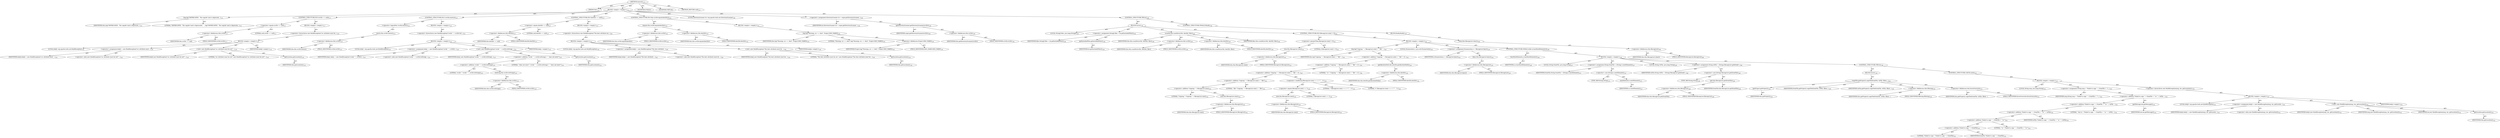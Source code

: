 digraph "execute" {  
"111669149701" [label = <(METHOD,execute)<SUB>114</SUB>> ]
"115964116993" [label = <(PARAM,this)<SUB>114</SUB>> ]
"25769803781" [label = <(BLOCK,&lt;empty&gt;,&lt;empty&gt;)<SUB>114</SUB>> ]
"30064771082" [label = <(log,log(&quot;DEPRECATED - The copydir task is deprecate...)<SUB>115</SUB>> ]
"68719476737" [label = <(IDENTIFIER,this,log(&quot;DEPRECATED - The copydir task is deprecate...)<SUB>115</SUB>> ]
"90194313216" [label = <(LITERAL,&quot;DEPRECATED - The copydir task is deprecated.  ...,log(&quot;DEPRECATED - The copydir task is deprecate...)<SUB>115</SUB>> ]
"47244640256" [label = <(CONTROL_STRUCTURE,IF,if (srcDir == null))<SUB>117</SUB>> ]
"30064771083" [label = <(&lt;operator&gt;.equals,srcDir == null)<SUB>117</SUB>> ]
"30064771084" [label = <(&lt;operator&gt;.fieldAccess,this.srcDir)<SUB>117</SUB>> ]
"68719476755" [label = <(IDENTIFIER,this,srcDir == null)> ]
"55834574853" [label = <(FIELD_IDENTIFIER,srcDir,srcDir)<SUB>117</SUB>> ]
"90194313217" [label = <(LITERAL,null,srcDir == null)<SUB>117</SUB>> ]
"25769803782" [label = <(BLOCK,&lt;empty&gt;,&lt;empty&gt;)<SUB>117</SUB>> ]
"30064771085" [label = <(&lt;operator&gt;.throw,throw new BuildException(&quot;src attribute must be...)<SUB>118</SUB>> ]
"25769803783" [label = <(BLOCK,&lt;empty&gt;,&lt;empty&gt;)<SUB>118</SUB>> ]
"94489280512" [label = <(LOCAL,$obj0: org.apache.tools.ant.BuildException)<SUB>118</SUB>> ]
"30064771086" [label = <(&lt;operator&gt;.assignment,$obj0 = new BuildException(&quot;src attribute must ...)<SUB>118</SUB>> ]
"68719476756" [label = <(IDENTIFIER,$obj0,$obj0 = new BuildException(&quot;src attribute must ...)<SUB>118</SUB>> ]
"30064771087" [label = <(&lt;operator&gt;.alloc,new BuildException(&quot;src attribute must be set!&quot;...)<SUB>118</SUB>> ]
"30064771088" [label = <(&lt;init&gt;,new BuildException(&quot;src attribute must be set!&quot;...)<SUB>118</SUB>> ]
"68719476757" [label = <(IDENTIFIER,$obj0,new BuildException(&quot;src attribute must be set!&quot;...)<SUB>118</SUB>> ]
"90194313218" [label = <(LITERAL,&quot;src attribute must be set!&quot;,new BuildException(&quot;src attribute must be set!&quot;...)<SUB>118</SUB>> ]
"30064771089" [label = <(getLocation,getLocation())<SUB>119</SUB>> ]
"68719476738" [label = <(IDENTIFIER,this,getLocation())<SUB>119</SUB>> ]
"68719476758" [label = <(IDENTIFIER,$obj0,&lt;empty&gt;)<SUB>118</SUB>> ]
"47244640257" [label = <(CONTROL_STRUCTURE,IF,if (!srcDir.exists()))<SUB>122</SUB>> ]
"30064771090" [label = <(&lt;operator&gt;.logicalNot,!srcDir.exists())<SUB>122</SUB>> ]
"30064771091" [label = <(exists,this.srcDir.exists())<SUB>122</SUB>> ]
"30064771092" [label = <(&lt;operator&gt;.fieldAccess,this.srcDir)<SUB>122</SUB>> ]
"68719476759" [label = <(IDENTIFIER,this,this.srcDir.exists())> ]
"55834574854" [label = <(FIELD_IDENTIFIER,srcDir,srcDir)<SUB>122</SUB>> ]
"25769803784" [label = <(BLOCK,&lt;empty&gt;,&lt;empty&gt;)<SUB>122</SUB>> ]
"30064771093" [label = <(&lt;operator&gt;.throw,throw new BuildException(&quot;srcdir &quot; + srcDir.toS...)<SUB>123</SUB>> ]
"25769803785" [label = <(BLOCK,&lt;empty&gt;,&lt;empty&gt;)<SUB>123</SUB>> ]
"94489280513" [label = <(LOCAL,$obj1: org.apache.tools.ant.BuildException)<SUB>123</SUB>> ]
"30064771094" [label = <(&lt;operator&gt;.assignment,$obj1 = new BuildException(&quot;srcdir &quot; + srcDir.t...)<SUB>123</SUB>> ]
"68719476760" [label = <(IDENTIFIER,$obj1,$obj1 = new BuildException(&quot;srcdir &quot; + srcDir.t...)<SUB>123</SUB>> ]
"30064771095" [label = <(&lt;operator&gt;.alloc,new BuildException(&quot;srcdir &quot; + srcDir.toString(...)<SUB>123</SUB>> ]
"30064771096" [label = <(&lt;init&gt;,new BuildException(&quot;srcdir &quot; + srcDir.toString(...)<SUB>123</SUB>> ]
"68719476761" [label = <(IDENTIFIER,$obj1,new BuildException(&quot;srcdir &quot; + srcDir.toString(...)<SUB>123</SUB>> ]
"30064771097" [label = <(&lt;operator&gt;.addition,&quot;srcdir &quot; + srcDir.toString() + &quot; does not exist!&quot;)<SUB>123</SUB>> ]
"30064771098" [label = <(&lt;operator&gt;.addition,&quot;srcdir &quot; + srcDir.toString())<SUB>123</SUB>> ]
"90194313219" [label = <(LITERAL,&quot;srcdir &quot;,&quot;srcdir &quot; + srcDir.toString())<SUB>123</SUB>> ]
"30064771099" [label = <(toString,this.srcDir.toString())<SUB>123</SUB>> ]
"30064771100" [label = <(&lt;operator&gt;.fieldAccess,this.srcDir)<SUB>123</SUB>> ]
"68719476762" [label = <(IDENTIFIER,this,this.srcDir.toString())> ]
"55834574855" [label = <(FIELD_IDENTIFIER,srcDir,srcDir)<SUB>123</SUB>> ]
"90194313220" [label = <(LITERAL,&quot; does not exist!&quot;,&quot;srcdir &quot; + srcDir.toString() + &quot; does not exist!&quot;)<SUB>124</SUB>> ]
"30064771101" [label = <(getLocation,getLocation())<SUB>124</SUB>> ]
"68719476739" [label = <(IDENTIFIER,this,getLocation())<SUB>124</SUB>> ]
"68719476763" [label = <(IDENTIFIER,$obj1,&lt;empty&gt;)<SUB>123</SUB>> ]
"47244640258" [label = <(CONTROL_STRUCTURE,IF,if (destDir == null))<SUB>127</SUB>> ]
"30064771102" [label = <(&lt;operator&gt;.equals,destDir == null)<SUB>127</SUB>> ]
"30064771103" [label = <(&lt;operator&gt;.fieldAccess,this.destDir)<SUB>127</SUB>> ]
"68719476764" [label = <(IDENTIFIER,this,destDir == null)> ]
"55834574856" [label = <(FIELD_IDENTIFIER,destDir,destDir)<SUB>127</SUB>> ]
"90194313221" [label = <(LITERAL,null,destDir == null)<SUB>127</SUB>> ]
"25769803786" [label = <(BLOCK,&lt;empty&gt;,&lt;empty&gt;)<SUB>127</SUB>> ]
"30064771104" [label = <(&lt;operator&gt;.throw,throw new BuildException(&quot;The dest attribute mu...)<SUB>128</SUB>> ]
"25769803787" [label = <(BLOCK,&lt;empty&gt;,&lt;empty&gt;)<SUB>128</SUB>> ]
"94489280514" [label = <(LOCAL,$obj2: org.apache.tools.ant.BuildException)<SUB>128</SUB>> ]
"30064771105" [label = <(&lt;operator&gt;.assignment,$obj2 = new BuildException(&quot;The dest attribute ...)<SUB>128</SUB>> ]
"68719476765" [label = <(IDENTIFIER,$obj2,$obj2 = new BuildException(&quot;The dest attribute ...)<SUB>128</SUB>> ]
"30064771106" [label = <(&lt;operator&gt;.alloc,new BuildException(&quot;The dest attribute must be ...)<SUB>128</SUB>> ]
"30064771107" [label = <(&lt;init&gt;,new BuildException(&quot;The dest attribute must be ...)<SUB>128</SUB>> ]
"68719476766" [label = <(IDENTIFIER,$obj2,new BuildException(&quot;The dest attribute must be ...)<SUB>128</SUB>> ]
"90194313222" [label = <(LITERAL,&quot;The dest attribute must be set.&quot;,new BuildException(&quot;The dest attribute must be ...)<SUB>128</SUB>> ]
"30064771108" [label = <(getLocation,getLocation())<SUB>129</SUB>> ]
"68719476740" [label = <(IDENTIFIER,this,getLocation())<SUB>129</SUB>> ]
"68719476767" [label = <(IDENTIFIER,$obj2,&lt;empty&gt;)<SUB>128</SUB>> ]
"47244640259" [label = <(CONTROL_STRUCTURE,IF,if (this.srcDir.equals(destDir)))<SUB>132</SUB>> ]
"30064771109" [label = <(equals,this.srcDir.equals(destDir))<SUB>132</SUB>> ]
"30064771110" [label = <(&lt;operator&gt;.fieldAccess,this.srcDir)<SUB>132</SUB>> ]
"68719476768" [label = <(IDENTIFIER,this,this.srcDir.equals(destDir))> ]
"55834574857" [label = <(FIELD_IDENTIFIER,srcDir,srcDir)<SUB>132</SUB>> ]
"30064771111" [label = <(&lt;operator&gt;.fieldAccess,this.destDir)<SUB>132</SUB>> ]
"68719476769" [label = <(IDENTIFIER,this,this.srcDir.equals(destDir))> ]
"55834574858" [label = <(FIELD_IDENTIFIER,destDir,destDir)<SUB>132</SUB>> ]
"25769803788" [label = <(BLOCK,&lt;empty&gt;,&lt;empty&gt;)<SUB>132</SUB>> ]
"30064771112" [label = <(log,log(&quot;Warning: src == dest&quot;, Project.MSG_WARN))<SUB>133</SUB>> ]
"68719476741" [label = <(IDENTIFIER,this,log(&quot;Warning: src == dest&quot;, Project.MSG_WARN))<SUB>133</SUB>> ]
"90194313223" [label = <(LITERAL,&quot;Warning: src == dest&quot;,log(&quot;Warning: src == dest&quot;, Project.MSG_WARN))<SUB>133</SUB>> ]
"30064771113" [label = <(&lt;operator&gt;.fieldAccess,Project.MSG_WARN)<SUB>133</SUB>> ]
"68719476770" [label = <(IDENTIFIER,Project,log(&quot;Warning: src == dest&quot;, Project.MSG_WARN))<SUB>133</SUB>> ]
"55834574859" [label = <(FIELD_IDENTIFIER,MSG_WARN,MSG_WARN)<SUB>133</SUB>> ]
"94489280515" [label = <(LOCAL,DirectoryScanner ds: org.apache.tools.ant.DirectoryScanner)<SUB>136</SUB>> ]
"30064771114" [label = <(&lt;operator&gt;.assignment,DirectoryScanner ds = super.getDirectoryScanner...)<SUB>136</SUB>> ]
"68719476771" [label = <(IDENTIFIER,ds,DirectoryScanner ds = super.getDirectoryScanner...)<SUB>136</SUB>> ]
"30064771115" [label = <(getDirectoryScanner,getDirectoryScanner(srcDir))<SUB>136</SUB>> ]
"68719476772" [label = <(IDENTIFIER,super,getDirectoryScanner(srcDir))<SUB>136</SUB>> ]
"30064771116" [label = <(&lt;operator&gt;.fieldAccess,this.srcDir)<SUB>136</SUB>> ]
"68719476773" [label = <(IDENTIFIER,this,getDirectoryScanner(srcDir))> ]
"55834574860" [label = <(FIELD_IDENTIFIER,srcDir,srcDir)<SUB>136</SUB>> ]
"47244640260" [label = <(CONTROL_STRUCTURE,TRY,try)<SUB>138</SUB>> ]
"25769803789" [label = <(BLOCK,try,try)<SUB>138</SUB>> ]
"94489280516" [label = <(LOCAL,String[] files: java.lang.String[])<SUB>139</SUB>> ]
"30064771117" [label = <(&lt;operator&gt;.assignment,String[] files = ds.getIncludedFiles())<SUB>139</SUB>> ]
"68719476774" [label = <(IDENTIFIER,files,String[] files = ds.getIncludedFiles())<SUB>139</SUB>> ]
"30064771118" [label = <(getIncludedFiles,getIncludedFiles())<SUB>139</SUB>> ]
"68719476775" [label = <(IDENTIFIER,ds,getIncludedFiles())<SUB>139</SUB>> ]
"30064771119" [label = <(scanDir,this.scanDir(srcDir, destDir, files))<SUB>140</SUB>> ]
"68719476742" [label = <(IDENTIFIER,this,this.scanDir(srcDir, destDir, files))<SUB>140</SUB>> ]
"30064771120" [label = <(&lt;operator&gt;.fieldAccess,this.srcDir)<SUB>140</SUB>> ]
"68719476776" [label = <(IDENTIFIER,this,this.scanDir(srcDir, destDir, files))> ]
"55834574861" [label = <(FIELD_IDENTIFIER,srcDir,srcDir)<SUB>140</SUB>> ]
"30064771121" [label = <(&lt;operator&gt;.fieldAccess,this.destDir)<SUB>140</SUB>> ]
"68719476777" [label = <(IDENTIFIER,this,this.scanDir(srcDir, destDir, files))> ]
"55834574862" [label = <(FIELD_IDENTIFIER,destDir,destDir)<SUB>140</SUB>> ]
"68719476778" [label = <(IDENTIFIER,files,this.scanDir(srcDir, destDir, files))<SUB>140</SUB>> ]
"47244640261" [label = <(CONTROL_STRUCTURE,IF,if (filecopyList.size() &gt; 0))<SUB>141</SUB>> ]
"30064771122" [label = <(&lt;operator&gt;.greaterThan,filecopyList.size() &gt; 0)<SUB>141</SUB>> ]
"30064771123" [label = <(size,this.filecopyList.size())<SUB>141</SUB>> ]
"30064771124" [label = <(&lt;operator&gt;.fieldAccess,this.filecopyList)<SUB>141</SUB>> ]
"68719476779" [label = <(IDENTIFIER,this,this.filecopyList.size())> ]
"55834574863" [label = <(FIELD_IDENTIFIER,filecopyList,filecopyList)<SUB>141</SUB>> ]
"90194313224" [label = <(LITERAL,0,filecopyList.size() &gt; 0)<SUB>141</SUB>> ]
"25769803790" [label = <(BLOCK,&lt;empty&gt;,&lt;empty&gt;)<SUB>141</SUB>> ]
"30064771125" [label = <(log,log(&quot;Copying &quot; + filecopyList.size() + &quot; file&quot; ...)<SUB>142</SUB>> ]
"68719476743" [label = <(IDENTIFIER,this,log(&quot;Copying &quot; + filecopyList.size() + &quot; file&quot; ...)<SUB>142</SUB>> ]
"30064771126" [label = <(&lt;operator&gt;.addition,&quot;Copying &quot; + filecopyList.size() + &quot; file&quot; + (f...)<SUB>142</SUB>> ]
"30064771127" [label = <(&lt;operator&gt;.addition,&quot;Copying &quot; + filecopyList.size() + &quot; file&quot; + (f...)<SUB>142</SUB>> ]
"30064771128" [label = <(&lt;operator&gt;.addition,&quot;Copying &quot; + filecopyList.size() + &quot; file&quot; + (f...)<SUB>142</SUB>> ]
"30064771129" [label = <(&lt;operator&gt;.addition,&quot;Copying &quot; + filecopyList.size() + &quot; file&quot;)<SUB>142</SUB>> ]
"30064771130" [label = <(&lt;operator&gt;.addition,&quot;Copying &quot; + filecopyList.size())<SUB>142</SUB>> ]
"90194313225" [label = <(LITERAL,&quot;Copying &quot;,&quot;Copying &quot; + filecopyList.size())<SUB>142</SUB>> ]
"30064771131" [label = <(size,this.filecopyList.size())<SUB>142</SUB>> ]
"30064771132" [label = <(&lt;operator&gt;.fieldAccess,this.filecopyList)<SUB>142</SUB>> ]
"68719476780" [label = <(IDENTIFIER,this,this.filecopyList.size())> ]
"55834574864" [label = <(FIELD_IDENTIFIER,filecopyList,filecopyList)<SUB>142</SUB>> ]
"90194313226" [label = <(LITERAL,&quot; file&quot;,&quot;Copying &quot; + filecopyList.size() + &quot; file&quot;)<SUB>142</SUB>> ]
"30064771133" [label = <(&lt;operator&gt;.conditional,filecopyList.size() == 1 ? &quot;&quot; : &quot;s&quot;)<SUB>143</SUB>> ]
"30064771134" [label = <(&lt;operator&gt;.equals,filecopyList.size() == 1)<SUB>143</SUB>> ]
"30064771135" [label = <(size,this.filecopyList.size())<SUB>143</SUB>> ]
"30064771136" [label = <(&lt;operator&gt;.fieldAccess,this.filecopyList)<SUB>143</SUB>> ]
"68719476781" [label = <(IDENTIFIER,this,this.filecopyList.size())> ]
"55834574865" [label = <(FIELD_IDENTIFIER,filecopyList,filecopyList)<SUB>143</SUB>> ]
"90194313227" [label = <(LITERAL,1,filecopyList.size() == 1)<SUB>143</SUB>> ]
"90194313228" [label = <(LITERAL,&quot;&quot;,filecopyList.size() == 1 ? &quot;&quot; : &quot;s&quot;)<SUB>143</SUB>> ]
"90194313229" [label = <(LITERAL,&quot;s&quot;,filecopyList.size() == 1 ? &quot;&quot; : &quot;s&quot;)<SUB>143</SUB>> ]
"90194313230" [label = <(LITERAL,&quot; to &quot;,&quot;Copying &quot; + filecopyList.size() + &quot; file&quot; + (f...)<SUB>144</SUB>> ]
"30064771137" [label = <(getAbsolutePath,this.destDir.getAbsolutePath())<SUB>144</SUB>> ]
"30064771138" [label = <(&lt;operator&gt;.fieldAccess,this.destDir)<SUB>144</SUB>> ]
"68719476782" [label = <(IDENTIFIER,this,this.destDir.getAbsolutePath())> ]
"55834574866" [label = <(FIELD_IDENTIFIER,destDir,destDir)<SUB>144</SUB>> ]
"94489280517" [label = <(LOCAL,Enumeration e: java.util.Enumeration)<SUB>145</SUB>> ]
"30064771139" [label = <(&lt;operator&gt;.assignment,Enumeration e = filecopyList.keys())<SUB>145</SUB>> ]
"68719476783" [label = <(IDENTIFIER,e,Enumeration e = filecopyList.keys())<SUB>145</SUB>> ]
"30064771140" [label = <(keys,this.filecopyList.keys())<SUB>145</SUB>> ]
"30064771141" [label = <(&lt;operator&gt;.fieldAccess,this.filecopyList)<SUB>145</SUB>> ]
"68719476784" [label = <(IDENTIFIER,this,this.filecopyList.keys())> ]
"55834574867" [label = <(FIELD_IDENTIFIER,filecopyList,filecopyList)<SUB>145</SUB>> ]
"47244640262" [label = <(CONTROL_STRUCTURE,WHILE,while (e.hasMoreElements()))<SUB>146</SUB>> ]
"30064771142" [label = <(hasMoreElements,e.hasMoreElements())<SUB>146</SUB>> ]
"68719476785" [label = <(IDENTIFIER,e,e.hasMoreElements())<SUB>146</SUB>> ]
"25769803791" [label = <(BLOCK,&lt;empty&gt;,&lt;empty&gt;)<SUB>146</SUB>> ]
"94489280518" [label = <(LOCAL,String fromFile: java.lang.String)<SUB>147</SUB>> ]
"30064771143" [label = <(&lt;operator&gt;.assignment,String fromFile = (String) e.nextElement())<SUB>147</SUB>> ]
"68719476786" [label = <(IDENTIFIER,fromFile,String fromFile = (String) e.nextElement())<SUB>147</SUB>> ]
"30064771144" [label = <(&lt;operator&gt;.cast,(String) e.nextElement())<SUB>147</SUB>> ]
"180388626432" [label = <(TYPE_REF,String,String)<SUB>147</SUB>> ]
"30064771145" [label = <(nextElement,e.nextElement())<SUB>147</SUB>> ]
"68719476787" [label = <(IDENTIFIER,e,e.nextElement())<SUB>147</SUB>> ]
"94489280519" [label = <(LOCAL,String toFile: java.lang.String)<SUB>148</SUB>> ]
"30064771146" [label = <(&lt;operator&gt;.assignment,String toFile = (String) filecopyList.get(fromF...)<SUB>148</SUB>> ]
"68719476788" [label = <(IDENTIFIER,toFile,String toFile = (String) filecopyList.get(fromF...)<SUB>148</SUB>> ]
"30064771147" [label = <(&lt;operator&gt;.cast,(String) filecopyList.get(fromFile))<SUB>148</SUB>> ]
"180388626433" [label = <(TYPE_REF,String,String)<SUB>148</SUB>> ]
"30064771148" [label = <(get,this.filecopyList.get(fromFile))<SUB>148</SUB>> ]
"30064771149" [label = <(&lt;operator&gt;.fieldAccess,this.filecopyList)<SUB>148</SUB>> ]
"68719476789" [label = <(IDENTIFIER,this,this.filecopyList.get(fromFile))> ]
"55834574868" [label = <(FIELD_IDENTIFIER,filecopyList,filecopyList)<SUB>148</SUB>> ]
"68719476790" [label = <(IDENTIFIER,fromFile,this.filecopyList.get(fromFile))<SUB>148</SUB>> ]
"47244640263" [label = <(CONTROL_STRUCTURE,TRY,try)<SUB>149</SUB>> ]
"25769803792" [label = <(BLOCK,try,try)<SUB>149</SUB>> ]
"30064771150" [label = <(copyFile,getProject().copyFile(fromFile, toFile, filteri...)<SUB>150</SUB>> ]
"30064771151" [label = <(getProject,getProject())<SUB>150</SUB>> ]
"68719476744" [label = <(IDENTIFIER,this,getProject())<SUB>150</SUB>> ]
"68719476791" [label = <(IDENTIFIER,fromFile,getProject().copyFile(fromFile, toFile, filteri...)<SUB>150</SUB>> ]
"68719476792" [label = <(IDENTIFIER,toFile,getProject().copyFile(fromFile, toFile, filteri...)<SUB>150</SUB>> ]
"30064771152" [label = <(&lt;operator&gt;.fieldAccess,this.filtering)<SUB>150</SUB>> ]
"68719476793" [label = <(IDENTIFIER,this,getProject().copyFile(fromFile, toFile, filteri...)> ]
"55834574869" [label = <(FIELD_IDENTIFIER,filtering,filtering)<SUB>150</SUB>> ]
"30064771153" [label = <(&lt;operator&gt;.fieldAccess,this.forceOverwrite)<SUB>151</SUB>> ]
"68719476794" [label = <(IDENTIFIER,this,getProject().copyFile(fromFile, toFile, filteri...)> ]
"55834574870" [label = <(FIELD_IDENTIFIER,forceOverwrite,forceOverwrite)<SUB>151</SUB>> ]
"47244640264" [label = <(CONTROL_STRUCTURE,CATCH,catch)<SUB>152</SUB>> ]
"25769803793" [label = <(BLOCK,&lt;empty&gt;,&lt;empty&gt;)<SUB>152</SUB>> ]
"94489280520" [label = <(LOCAL,String msg: java.lang.String)<SUB>153</SUB>> ]
"30064771154" [label = <(&lt;operator&gt;.assignment,String msg = &quot;Failed to copy &quot; + fromFile + &quot; t...)<SUB>153</SUB>> ]
"68719476795" [label = <(IDENTIFIER,msg,String msg = &quot;Failed to copy &quot; + fromFile + &quot; t...)<SUB>153</SUB>> ]
"30064771155" [label = <(&lt;operator&gt;.addition,&quot;Failed to copy &quot; + fromFile + &quot; to &quot; + toFile ...)<SUB>153</SUB>> ]
"30064771156" [label = <(&lt;operator&gt;.addition,&quot;Failed to copy &quot; + fromFile + &quot; to &quot; + toFile ...)<SUB>153</SUB>> ]
"30064771157" [label = <(&lt;operator&gt;.addition,&quot;Failed to copy &quot; + fromFile + &quot; to &quot; + toFile)<SUB>153</SUB>> ]
"30064771158" [label = <(&lt;operator&gt;.addition,&quot;Failed to copy &quot; + fromFile + &quot; to &quot;)<SUB>153</SUB>> ]
"30064771159" [label = <(&lt;operator&gt;.addition,&quot;Failed to copy &quot; + fromFile)<SUB>153</SUB>> ]
"90194313231" [label = <(LITERAL,&quot;Failed to copy &quot;,&quot;Failed to copy &quot; + fromFile)<SUB>153</SUB>> ]
"68719476796" [label = <(IDENTIFIER,fromFile,&quot;Failed to copy &quot; + fromFile)<SUB>153</SUB>> ]
"90194313232" [label = <(LITERAL,&quot; to &quot;,&quot;Failed to copy &quot; + fromFile + &quot; to &quot;)<SUB>153</SUB>> ]
"68719476797" [label = <(IDENTIFIER,toFile,&quot;Failed to copy &quot; + fromFile + &quot; to &quot; + toFile)<SUB>154</SUB>> ]
"90194313233" [label = <(LITERAL,&quot; due to &quot;,&quot;Failed to copy &quot; + fromFile + &quot; to &quot; + toFile ...)<SUB>154</SUB>> ]
"30064771160" [label = <(getMessage,ioe.getMessage())<SUB>154</SUB>> ]
"68719476798" [label = <(IDENTIFIER,ioe,ioe.getMessage())<SUB>154</SUB>> ]
"30064771161" [label = <(&lt;operator&gt;.throw,throw new BuildException(msg, ioe, getLocation());)<SUB>155</SUB>> ]
"25769803794" [label = <(BLOCK,&lt;empty&gt;,&lt;empty&gt;)<SUB>155</SUB>> ]
"94489280521" [label = <(LOCAL,$obj3: org.apache.tools.ant.BuildException)<SUB>155</SUB>> ]
"30064771162" [label = <(&lt;operator&gt;.assignment,$obj3 = new BuildException(msg, ioe, getLocatio...)<SUB>155</SUB>> ]
"68719476799" [label = <(IDENTIFIER,$obj3,$obj3 = new BuildException(msg, ioe, getLocatio...)<SUB>155</SUB>> ]
"30064771163" [label = <(&lt;operator&gt;.alloc,new BuildException(msg, ioe, getLocation()))<SUB>155</SUB>> ]
"30064771164" [label = <(&lt;init&gt;,new BuildException(msg, ioe, getLocation()))<SUB>155</SUB>> ]
"68719476800" [label = <(IDENTIFIER,$obj3,new BuildException(msg, ioe, getLocation()))<SUB>155</SUB>> ]
"68719476801" [label = <(IDENTIFIER,msg,new BuildException(msg, ioe, getLocation()))<SUB>155</SUB>> ]
"68719476802" [label = <(IDENTIFIER,ioe,new BuildException(msg, ioe, getLocation()))<SUB>155</SUB>> ]
"30064771165" [label = <(getLocation,getLocation())<SUB>155</SUB>> ]
"68719476745" [label = <(IDENTIFIER,this,getLocation())<SUB>155</SUB>> ]
"68719476803" [label = <(IDENTIFIER,$obj3,&lt;empty&gt;)<SUB>155</SUB>> ]
"47244640265" [label = <(CONTROL_STRUCTURE,FINALLY,finally)<SUB>159</SUB>> ]
"25769803795" [label = <(BLOCK,finally,finally)<SUB>159</SUB>> ]
"30064771166" [label = <(clear,this.filecopyList.clear())<SUB>160</SUB>> ]
"30064771167" [label = <(&lt;operator&gt;.fieldAccess,this.filecopyList)<SUB>160</SUB>> ]
"68719476804" [label = <(IDENTIFIER,this,this.filecopyList.clear())> ]
"55834574871" [label = <(FIELD_IDENTIFIER,filecopyList,filecopyList)<SUB>160</SUB>> ]
"133143986192" [label = <(MODIFIER,PUBLIC)> ]
"133143986193" [label = <(MODIFIER,VIRTUAL)> ]
"128849018885" [label = <(METHOD_RETURN,void)<SUB>114</SUB>> ]
  "111669149701" -> "115964116993"  [ label = "AST: "] 
  "111669149701" -> "25769803781"  [ label = "AST: "] 
  "111669149701" -> "133143986192"  [ label = "AST: "] 
  "111669149701" -> "133143986193"  [ label = "AST: "] 
  "111669149701" -> "128849018885"  [ label = "AST: "] 
  "25769803781" -> "30064771082"  [ label = "AST: "] 
  "25769803781" -> "47244640256"  [ label = "AST: "] 
  "25769803781" -> "47244640257"  [ label = "AST: "] 
  "25769803781" -> "47244640258"  [ label = "AST: "] 
  "25769803781" -> "47244640259"  [ label = "AST: "] 
  "25769803781" -> "94489280515"  [ label = "AST: "] 
  "25769803781" -> "30064771114"  [ label = "AST: "] 
  "25769803781" -> "47244640260"  [ label = "AST: "] 
  "30064771082" -> "68719476737"  [ label = "AST: "] 
  "30064771082" -> "90194313216"  [ label = "AST: "] 
  "47244640256" -> "30064771083"  [ label = "AST: "] 
  "47244640256" -> "25769803782"  [ label = "AST: "] 
  "30064771083" -> "30064771084"  [ label = "AST: "] 
  "30064771083" -> "90194313217"  [ label = "AST: "] 
  "30064771084" -> "68719476755"  [ label = "AST: "] 
  "30064771084" -> "55834574853"  [ label = "AST: "] 
  "25769803782" -> "30064771085"  [ label = "AST: "] 
  "30064771085" -> "25769803783"  [ label = "AST: "] 
  "25769803783" -> "94489280512"  [ label = "AST: "] 
  "25769803783" -> "30064771086"  [ label = "AST: "] 
  "25769803783" -> "30064771088"  [ label = "AST: "] 
  "25769803783" -> "68719476758"  [ label = "AST: "] 
  "30064771086" -> "68719476756"  [ label = "AST: "] 
  "30064771086" -> "30064771087"  [ label = "AST: "] 
  "30064771088" -> "68719476757"  [ label = "AST: "] 
  "30064771088" -> "90194313218"  [ label = "AST: "] 
  "30064771088" -> "30064771089"  [ label = "AST: "] 
  "30064771089" -> "68719476738"  [ label = "AST: "] 
  "47244640257" -> "30064771090"  [ label = "AST: "] 
  "47244640257" -> "25769803784"  [ label = "AST: "] 
  "30064771090" -> "30064771091"  [ label = "AST: "] 
  "30064771091" -> "30064771092"  [ label = "AST: "] 
  "30064771092" -> "68719476759"  [ label = "AST: "] 
  "30064771092" -> "55834574854"  [ label = "AST: "] 
  "25769803784" -> "30064771093"  [ label = "AST: "] 
  "30064771093" -> "25769803785"  [ label = "AST: "] 
  "25769803785" -> "94489280513"  [ label = "AST: "] 
  "25769803785" -> "30064771094"  [ label = "AST: "] 
  "25769803785" -> "30064771096"  [ label = "AST: "] 
  "25769803785" -> "68719476763"  [ label = "AST: "] 
  "30064771094" -> "68719476760"  [ label = "AST: "] 
  "30064771094" -> "30064771095"  [ label = "AST: "] 
  "30064771096" -> "68719476761"  [ label = "AST: "] 
  "30064771096" -> "30064771097"  [ label = "AST: "] 
  "30064771096" -> "30064771101"  [ label = "AST: "] 
  "30064771097" -> "30064771098"  [ label = "AST: "] 
  "30064771097" -> "90194313220"  [ label = "AST: "] 
  "30064771098" -> "90194313219"  [ label = "AST: "] 
  "30064771098" -> "30064771099"  [ label = "AST: "] 
  "30064771099" -> "30064771100"  [ label = "AST: "] 
  "30064771100" -> "68719476762"  [ label = "AST: "] 
  "30064771100" -> "55834574855"  [ label = "AST: "] 
  "30064771101" -> "68719476739"  [ label = "AST: "] 
  "47244640258" -> "30064771102"  [ label = "AST: "] 
  "47244640258" -> "25769803786"  [ label = "AST: "] 
  "30064771102" -> "30064771103"  [ label = "AST: "] 
  "30064771102" -> "90194313221"  [ label = "AST: "] 
  "30064771103" -> "68719476764"  [ label = "AST: "] 
  "30064771103" -> "55834574856"  [ label = "AST: "] 
  "25769803786" -> "30064771104"  [ label = "AST: "] 
  "30064771104" -> "25769803787"  [ label = "AST: "] 
  "25769803787" -> "94489280514"  [ label = "AST: "] 
  "25769803787" -> "30064771105"  [ label = "AST: "] 
  "25769803787" -> "30064771107"  [ label = "AST: "] 
  "25769803787" -> "68719476767"  [ label = "AST: "] 
  "30064771105" -> "68719476765"  [ label = "AST: "] 
  "30064771105" -> "30064771106"  [ label = "AST: "] 
  "30064771107" -> "68719476766"  [ label = "AST: "] 
  "30064771107" -> "90194313222"  [ label = "AST: "] 
  "30064771107" -> "30064771108"  [ label = "AST: "] 
  "30064771108" -> "68719476740"  [ label = "AST: "] 
  "47244640259" -> "30064771109"  [ label = "AST: "] 
  "47244640259" -> "25769803788"  [ label = "AST: "] 
  "30064771109" -> "30064771110"  [ label = "AST: "] 
  "30064771109" -> "30064771111"  [ label = "AST: "] 
  "30064771110" -> "68719476768"  [ label = "AST: "] 
  "30064771110" -> "55834574857"  [ label = "AST: "] 
  "30064771111" -> "68719476769"  [ label = "AST: "] 
  "30064771111" -> "55834574858"  [ label = "AST: "] 
  "25769803788" -> "30064771112"  [ label = "AST: "] 
  "30064771112" -> "68719476741"  [ label = "AST: "] 
  "30064771112" -> "90194313223"  [ label = "AST: "] 
  "30064771112" -> "30064771113"  [ label = "AST: "] 
  "30064771113" -> "68719476770"  [ label = "AST: "] 
  "30064771113" -> "55834574859"  [ label = "AST: "] 
  "30064771114" -> "68719476771"  [ label = "AST: "] 
  "30064771114" -> "30064771115"  [ label = "AST: "] 
  "30064771115" -> "68719476772"  [ label = "AST: "] 
  "30064771115" -> "30064771116"  [ label = "AST: "] 
  "30064771116" -> "68719476773"  [ label = "AST: "] 
  "30064771116" -> "55834574860"  [ label = "AST: "] 
  "47244640260" -> "25769803789"  [ label = "AST: "] 
  "47244640260" -> "47244640265"  [ label = "AST: "] 
  "25769803789" -> "94489280516"  [ label = "AST: "] 
  "25769803789" -> "30064771117"  [ label = "AST: "] 
  "25769803789" -> "30064771119"  [ label = "AST: "] 
  "25769803789" -> "47244640261"  [ label = "AST: "] 
  "30064771117" -> "68719476774"  [ label = "AST: "] 
  "30064771117" -> "30064771118"  [ label = "AST: "] 
  "30064771118" -> "68719476775"  [ label = "AST: "] 
  "30064771119" -> "68719476742"  [ label = "AST: "] 
  "30064771119" -> "30064771120"  [ label = "AST: "] 
  "30064771119" -> "30064771121"  [ label = "AST: "] 
  "30064771119" -> "68719476778"  [ label = "AST: "] 
  "30064771120" -> "68719476776"  [ label = "AST: "] 
  "30064771120" -> "55834574861"  [ label = "AST: "] 
  "30064771121" -> "68719476777"  [ label = "AST: "] 
  "30064771121" -> "55834574862"  [ label = "AST: "] 
  "47244640261" -> "30064771122"  [ label = "AST: "] 
  "47244640261" -> "25769803790"  [ label = "AST: "] 
  "30064771122" -> "30064771123"  [ label = "AST: "] 
  "30064771122" -> "90194313224"  [ label = "AST: "] 
  "30064771123" -> "30064771124"  [ label = "AST: "] 
  "30064771124" -> "68719476779"  [ label = "AST: "] 
  "30064771124" -> "55834574863"  [ label = "AST: "] 
  "25769803790" -> "30064771125"  [ label = "AST: "] 
  "25769803790" -> "94489280517"  [ label = "AST: "] 
  "25769803790" -> "30064771139"  [ label = "AST: "] 
  "25769803790" -> "47244640262"  [ label = "AST: "] 
  "30064771125" -> "68719476743"  [ label = "AST: "] 
  "30064771125" -> "30064771126"  [ label = "AST: "] 
  "30064771126" -> "30064771127"  [ label = "AST: "] 
  "30064771126" -> "30064771137"  [ label = "AST: "] 
  "30064771127" -> "30064771128"  [ label = "AST: "] 
  "30064771127" -> "90194313230"  [ label = "AST: "] 
  "30064771128" -> "30064771129"  [ label = "AST: "] 
  "30064771128" -> "30064771133"  [ label = "AST: "] 
  "30064771129" -> "30064771130"  [ label = "AST: "] 
  "30064771129" -> "90194313226"  [ label = "AST: "] 
  "30064771130" -> "90194313225"  [ label = "AST: "] 
  "30064771130" -> "30064771131"  [ label = "AST: "] 
  "30064771131" -> "30064771132"  [ label = "AST: "] 
  "30064771132" -> "68719476780"  [ label = "AST: "] 
  "30064771132" -> "55834574864"  [ label = "AST: "] 
  "30064771133" -> "30064771134"  [ label = "AST: "] 
  "30064771133" -> "90194313228"  [ label = "AST: "] 
  "30064771133" -> "90194313229"  [ label = "AST: "] 
  "30064771134" -> "30064771135"  [ label = "AST: "] 
  "30064771134" -> "90194313227"  [ label = "AST: "] 
  "30064771135" -> "30064771136"  [ label = "AST: "] 
  "30064771136" -> "68719476781"  [ label = "AST: "] 
  "30064771136" -> "55834574865"  [ label = "AST: "] 
  "30064771137" -> "30064771138"  [ label = "AST: "] 
  "30064771138" -> "68719476782"  [ label = "AST: "] 
  "30064771138" -> "55834574866"  [ label = "AST: "] 
  "30064771139" -> "68719476783"  [ label = "AST: "] 
  "30064771139" -> "30064771140"  [ label = "AST: "] 
  "30064771140" -> "30064771141"  [ label = "AST: "] 
  "30064771141" -> "68719476784"  [ label = "AST: "] 
  "30064771141" -> "55834574867"  [ label = "AST: "] 
  "47244640262" -> "30064771142"  [ label = "AST: "] 
  "47244640262" -> "25769803791"  [ label = "AST: "] 
  "30064771142" -> "68719476785"  [ label = "AST: "] 
  "25769803791" -> "94489280518"  [ label = "AST: "] 
  "25769803791" -> "30064771143"  [ label = "AST: "] 
  "25769803791" -> "94489280519"  [ label = "AST: "] 
  "25769803791" -> "30064771146"  [ label = "AST: "] 
  "25769803791" -> "47244640263"  [ label = "AST: "] 
  "30064771143" -> "68719476786"  [ label = "AST: "] 
  "30064771143" -> "30064771144"  [ label = "AST: "] 
  "30064771144" -> "180388626432"  [ label = "AST: "] 
  "30064771144" -> "30064771145"  [ label = "AST: "] 
  "30064771145" -> "68719476787"  [ label = "AST: "] 
  "30064771146" -> "68719476788"  [ label = "AST: "] 
  "30064771146" -> "30064771147"  [ label = "AST: "] 
  "30064771147" -> "180388626433"  [ label = "AST: "] 
  "30064771147" -> "30064771148"  [ label = "AST: "] 
  "30064771148" -> "30064771149"  [ label = "AST: "] 
  "30064771148" -> "68719476790"  [ label = "AST: "] 
  "30064771149" -> "68719476789"  [ label = "AST: "] 
  "30064771149" -> "55834574868"  [ label = "AST: "] 
  "47244640263" -> "25769803792"  [ label = "AST: "] 
  "47244640263" -> "47244640264"  [ label = "AST: "] 
  "25769803792" -> "30064771150"  [ label = "AST: "] 
  "30064771150" -> "30064771151"  [ label = "AST: "] 
  "30064771150" -> "68719476791"  [ label = "AST: "] 
  "30064771150" -> "68719476792"  [ label = "AST: "] 
  "30064771150" -> "30064771152"  [ label = "AST: "] 
  "30064771150" -> "30064771153"  [ label = "AST: "] 
  "30064771151" -> "68719476744"  [ label = "AST: "] 
  "30064771152" -> "68719476793"  [ label = "AST: "] 
  "30064771152" -> "55834574869"  [ label = "AST: "] 
  "30064771153" -> "68719476794"  [ label = "AST: "] 
  "30064771153" -> "55834574870"  [ label = "AST: "] 
  "47244640264" -> "25769803793"  [ label = "AST: "] 
  "25769803793" -> "94489280520"  [ label = "AST: "] 
  "25769803793" -> "30064771154"  [ label = "AST: "] 
  "25769803793" -> "30064771161"  [ label = "AST: "] 
  "30064771154" -> "68719476795"  [ label = "AST: "] 
  "30064771154" -> "30064771155"  [ label = "AST: "] 
  "30064771155" -> "30064771156"  [ label = "AST: "] 
  "30064771155" -> "30064771160"  [ label = "AST: "] 
  "30064771156" -> "30064771157"  [ label = "AST: "] 
  "30064771156" -> "90194313233"  [ label = "AST: "] 
  "30064771157" -> "30064771158"  [ label = "AST: "] 
  "30064771157" -> "68719476797"  [ label = "AST: "] 
  "30064771158" -> "30064771159"  [ label = "AST: "] 
  "30064771158" -> "90194313232"  [ label = "AST: "] 
  "30064771159" -> "90194313231"  [ label = "AST: "] 
  "30064771159" -> "68719476796"  [ label = "AST: "] 
  "30064771160" -> "68719476798"  [ label = "AST: "] 
  "30064771161" -> "25769803794"  [ label = "AST: "] 
  "25769803794" -> "94489280521"  [ label = "AST: "] 
  "25769803794" -> "30064771162"  [ label = "AST: "] 
  "25769803794" -> "30064771164"  [ label = "AST: "] 
  "25769803794" -> "68719476803"  [ label = "AST: "] 
  "30064771162" -> "68719476799"  [ label = "AST: "] 
  "30064771162" -> "30064771163"  [ label = "AST: "] 
  "30064771164" -> "68719476800"  [ label = "AST: "] 
  "30064771164" -> "68719476801"  [ label = "AST: "] 
  "30064771164" -> "68719476802"  [ label = "AST: "] 
  "30064771164" -> "30064771165"  [ label = "AST: "] 
  "30064771165" -> "68719476745"  [ label = "AST: "] 
  "47244640265" -> "25769803795"  [ label = "AST: "] 
  "25769803795" -> "30064771166"  [ label = "AST: "] 
  "30064771166" -> "30064771167"  [ label = "AST: "] 
  "30064771167" -> "68719476804"  [ label = "AST: "] 
  "30064771167" -> "55834574871"  [ label = "AST: "] 
  "111669149701" -> "115964116993"  [ label = "DDG: "] 
}
